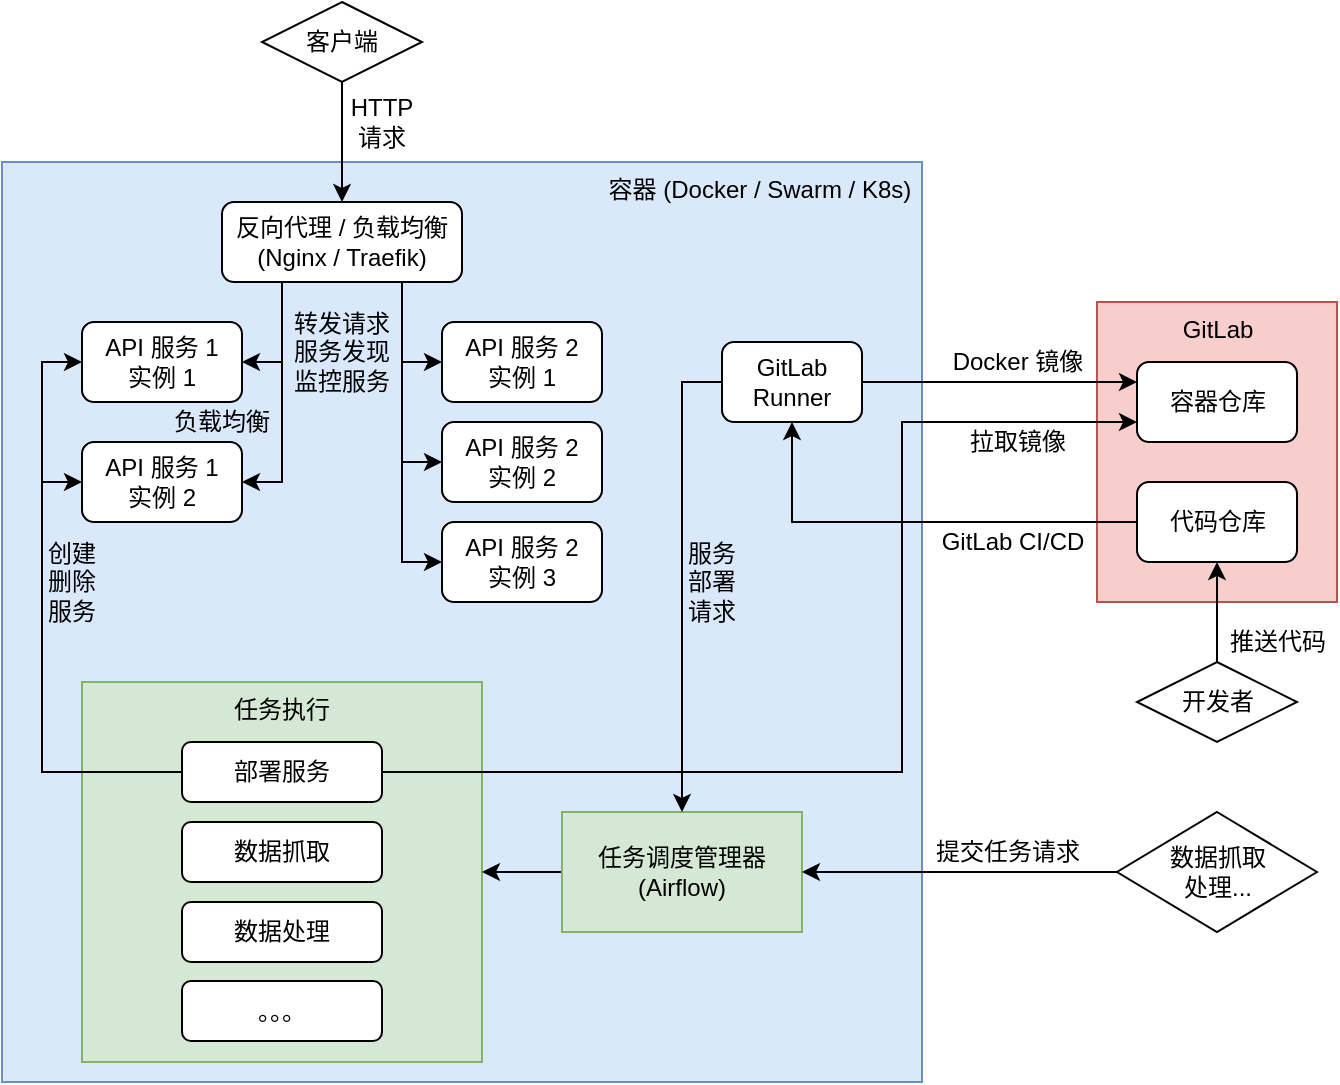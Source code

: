 <mxfile version="13.3.9" type="github">
  <diagram id="FX1fvMjgBzfTqih8M35x" name="第 1 页">
    <mxGraphModel dx="1298" dy="843" grid="1" gridSize="10" guides="1" tooltips="1" connect="1" arrows="1" fold="1" page="1" pageScale="1" pageWidth="827" pageHeight="1169" math="0" shadow="0">
      <root>
        <mxCell id="0" />
        <mxCell id="1" parent="0" />
        <mxCell id="7i-D-QitMW7KGan96A4C-1" value="容器 (Docker / Swarm / K8s)&amp;nbsp;" style="rounded=0;whiteSpace=wrap;html=1;align=right;labelPosition=center;verticalLabelPosition=middle;verticalAlign=top;fillColor=#dae8fc;strokeColor=#6c8ebf;" parent="1" vertex="1">
          <mxGeometry x="80" y="160" width="460" height="460" as="geometry" />
        </mxCell>
        <mxCell id="7i-D-QitMW7KGan96A4C-6" value="" style="edgeStyle=orthogonalEdgeStyle;rounded=0;orthogonalLoop=1;jettySize=auto;html=1;" parent="1" source="7i-D-QitMW7KGan96A4C-2" target="7i-D-QitMW7KGan96A4C-5" edge="1">
          <mxGeometry relative="1" as="geometry" />
        </mxCell>
        <mxCell id="7i-D-QitMW7KGan96A4C-2" value="客户端" style="rhombus;whiteSpace=wrap;html=1;" parent="1" vertex="1">
          <mxGeometry x="210" y="80" width="80" height="40" as="geometry" />
        </mxCell>
        <mxCell id="7i-D-QitMW7KGan96A4C-16" style="edgeStyle=orthogonalEdgeStyle;rounded=0;orthogonalLoop=1;jettySize=auto;html=1;exitX=0.25;exitY=1;exitDx=0;exitDy=0;entryX=1;entryY=0.5;entryDx=0;entryDy=0;" parent="1" source="7i-D-QitMW7KGan96A4C-5" target="7i-D-QitMW7KGan96A4C-11" edge="1">
          <mxGeometry relative="1" as="geometry" />
        </mxCell>
        <mxCell id="7i-D-QitMW7KGan96A4C-18" style="edgeStyle=orthogonalEdgeStyle;rounded=0;orthogonalLoop=1;jettySize=auto;html=1;exitX=0.25;exitY=1;exitDx=0;exitDy=0;entryX=1;entryY=0.5;entryDx=0;entryDy=0;" parent="1" source="7i-D-QitMW7KGan96A4C-5" target="7i-D-QitMW7KGan96A4C-12" edge="1">
          <mxGeometry relative="1" as="geometry" />
        </mxCell>
        <mxCell id="7i-D-QitMW7KGan96A4C-21" style="edgeStyle=orthogonalEdgeStyle;rounded=0;orthogonalLoop=1;jettySize=auto;html=1;exitX=0.75;exitY=1;exitDx=0;exitDy=0;entryX=0;entryY=0.5;entryDx=0;entryDy=0;" parent="1" source="7i-D-QitMW7KGan96A4C-5" target="7i-D-QitMW7KGan96A4C-13" edge="1">
          <mxGeometry relative="1" as="geometry" />
        </mxCell>
        <mxCell id="7i-D-QitMW7KGan96A4C-22" style="edgeStyle=orthogonalEdgeStyle;rounded=0;orthogonalLoop=1;jettySize=auto;html=1;exitX=0.75;exitY=1;exitDx=0;exitDy=0;entryX=0;entryY=0.5;entryDx=0;entryDy=0;" parent="1" source="7i-D-QitMW7KGan96A4C-5" target="7i-D-QitMW7KGan96A4C-14" edge="1">
          <mxGeometry relative="1" as="geometry" />
        </mxCell>
        <mxCell id="7i-D-QitMW7KGan96A4C-23" style="edgeStyle=orthogonalEdgeStyle;rounded=0;orthogonalLoop=1;jettySize=auto;html=1;exitX=0.75;exitY=1;exitDx=0;exitDy=0;entryX=0;entryY=0.5;entryDx=0;entryDy=0;" parent="1" source="7i-D-QitMW7KGan96A4C-5" target="7i-D-QitMW7KGan96A4C-15" edge="1">
          <mxGeometry relative="1" as="geometry" />
        </mxCell>
        <mxCell id="7i-D-QitMW7KGan96A4C-5" value="反向代理 / 负载均衡&lt;br&gt;(Nginx / Traefik)" style="rounded=1;whiteSpace=wrap;html=1;align=center;" parent="1" vertex="1">
          <mxGeometry x="190" y="180" width="120" height="40" as="geometry" />
        </mxCell>
        <mxCell id="7i-D-QitMW7KGan96A4C-7" value="HTTP 请求" style="text;html=1;strokeColor=none;fillColor=none;align=center;verticalAlign=middle;whiteSpace=wrap;rounded=0;" parent="1" vertex="1">
          <mxGeometry x="250" y="130" width="40" height="20" as="geometry" />
        </mxCell>
        <mxCell id="7i-D-QitMW7KGan96A4C-11" value="API 服务 1&lt;br&gt;实例 1" style="rounded=1;whiteSpace=wrap;html=1;align=center;" parent="1" vertex="1">
          <mxGeometry x="120" y="240" width="80" height="40" as="geometry" />
        </mxCell>
        <mxCell id="7i-D-QitMW7KGan96A4C-12" value="API 服务 1&lt;br&gt;实例 2" style="rounded=1;whiteSpace=wrap;html=1;align=center;" parent="1" vertex="1">
          <mxGeometry x="120" y="300" width="80" height="40" as="geometry" />
        </mxCell>
        <mxCell id="7i-D-QitMW7KGan96A4C-13" value="API 服务 2&lt;br&gt;实例 1" style="rounded=1;whiteSpace=wrap;html=1;align=center;" parent="1" vertex="1">
          <mxGeometry x="300" y="240" width="80" height="40" as="geometry" />
        </mxCell>
        <mxCell id="7i-D-QitMW7KGan96A4C-14" value="API 服务 2&lt;br&gt;实例 2" style="rounded=1;whiteSpace=wrap;html=1;align=center;" parent="1" vertex="1">
          <mxGeometry x="300" y="290" width="80" height="40" as="geometry" />
        </mxCell>
        <mxCell id="7i-D-QitMW7KGan96A4C-15" value="API 服务 2&lt;br&gt;实例 3" style="rounded=1;whiteSpace=wrap;html=1;align=center;" parent="1" vertex="1">
          <mxGeometry x="300" y="340" width="80" height="40" as="geometry" />
        </mxCell>
        <mxCell id="7i-D-QitMW7KGan96A4C-24" value="转发请求&lt;br&gt;服务发现&lt;br&gt;监控服务" style="text;html=1;strokeColor=none;fillColor=none;align=center;verticalAlign=middle;whiteSpace=wrap;rounded=0;" parent="1" vertex="1">
          <mxGeometry x="220" y="230" width="60" height="50" as="geometry" />
        </mxCell>
        <mxCell id="7i-D-QitMW7KGan96A4C-25" value="负载均衡" style="text;html=1;strokeColor=none;fillColor=none;align=center;verticalAlign=middle;whiteSpace=wrap;rounded=0;" parent="1" vertex="1">
          <mxGeometry x="160" y="280" width="60" height="20" as="geometry" />
        </mxCell>
        <mxCell id="7i-D-QitMW7KGan96A4C-26" value="任务执行" style="rounded=0;whiteSpace=wrap;html=1;align=center;verticalAlign=top;fillColor=#d5e8d4;strokeColor=#82b366;" parent="1" vertex="1">
          <mxGeometry x="120" y="420" width="200" height="190" as="geometry" />
        </mxCell>
        <mxCell id="7i-D-QitMW7KGan96A4C-50" style="edgeStyle=orthogonalEdgeStyle;rounded=0;orthogonalLoop=1;jettySize=auto;html=1;exitX=0;exitY=0.5;exitDx=0;exitDy=0;entryX=0;entryY=0.5;entryDx=0;entryDy=0;" parent="1" source="7i-D-QitMW7KGan96A4C-27" target="7i-D-QitMW7KGan96A4C-12" edge="1">
          <mxGeometry relative="1" as="geometry" />
        </mxCell>
        <mxCell id="7i-D-QitMW7KGan96A4C-51" style="edgeStyle=orthogonalEdgeStyle;rounded=0;orthogonalLoop=1;jettySize=auto;html=1;exitX=0;exitY=0.5;exitDx=0;exitDy=0;entryX=0;entryY=0.5;entryDx=0;entryDy=0;" parent="1" source="7i-D-QitMW7KGan96A4C-27" target="7i-D-QitMW7KGan96A4C-11" edge="1">
          <mxGeometry relative="1" as="geometry" />
        </mxCell>
        <mxCell id="7i-D-QitMW7KGan96A4C-27" value="部署服务" style="rounded=1;whiteSpace=wrap;html=1;align=center;" parent="1" vertex="1">
          <mxGeometry x="170" y="450" width="100" height="30" as="geometry" />
        </mxCell>
        <mxCell id="7i-D-QitMW7KGan96A4C-30" value="数据抓取" style="rounded=1;whiteSpace=wrap;html=1;align=center;" parent="1" vertex="1">
          <mxGeometry x="170" y="490" width="100" height="30" as="geometry" />
        </mxCell>
        <mxCell id="7i-D-QitMW7KGan96A4C-31" value="数据处理" style="rounded=1;whiteSpace=wrap;html=1;align=center;" parent="1" vertex="1">
          <mxGeometry x="170" y="530" width="100" height="30" as="geometry" />
        </mxCell>
        <mxCell id="7i-D-QitMW7KGan96A4C-32" value="。。。" style="rounded=1;whiteSpace=wrap;html=1;align=center;" parent="1" vertex="1">
          <mxGeometry x="170" y="569.5" width="100" height="30" as="geometry" />
        </mxCell>
        <mxCell id="7i-D-QitMW7KGan96A4C-35" value="" style="edgeStyle=orthogonalEdgeStyle;rounded=0;orthogonalLoop=1;jettySize=auto;html=1;entryX=1;entryY=0.5;entryDx=0;entryDy=0;" parent="1" source="7i-D-QitMW7KGan96A4C-33" target="7i-D-QitMW7KGan96A4C-26" edge="1">
          <mxGeometry relative="1" as="geometry">
            <mxPoint x="350" y="550" as="targetPoint" />
          </mxGeometry>
        </mxCell>
        <mxCell id="7i-D-QitMW7KGan96A4C-33" value="任务调度管理器&lt;br&gt;(Airflow)" style="rounded=0;whiteSpace=wrap;html=1;align=center;fillColor=#d5e8d4;strokeColor=#82b366;" parent="1" vertex="1">
          <mxGeometry x="360" y="485" width="120" height="60" as="geometry" />
        </mxCell>
        <mxCell id="7i-D-QitMW7KGan96A4C-36" value="GitLab Runner" style="rounded=1;whiteSpace=wrap;html=1;align=center;" parent="1" vertex="1">
          <mxGeometry x="440" y="250" width="70" height="40" as="geometry" />
        </mxCell>
        <mxCell id="7i-D-QitMW7KGan96A4C-54" value="GitLab Runner" style="rounded=1;whiteSpace=wrap;html=1;align=center;" parent="1" vertex="1">
          <mxGeometry x="627.5" y="250" width="70" height="50" as="geometry" />
        </mxCell>
        <mxCell id="7i-D-QitMW7KGan96A4C-38" value="GitLab" style="rounded=0;whiteSpace=wrap;html=1;align=center;verticalAlign=top;fillColor=#f8cecc;strokeColor=#b85450;" parent="1" vertex="1">
          <mxGeometry x="627.5" y="230" width="120" height="150" as="geometry" />
        </mxCell>
        <mxCell id="7i-D-QitMW7KGan96A4C-39" value="容器仓库" style="rounded=1;whiteSpace=wrap;html=1;align=center;" parent="1" vertex="1">
          <mxGeometry x="647.5" y="260" width="80" height="40" as="geometry" />
        </mxCell>
        <mxCell id="7i-D-QitMW7KGan96A4C-58" style="edgeStyle=orthogonalEdgeStyle;rounded=0;orthogonalLoop=1;jettySize=auto;html=1;exitX=0;exitY=0.5;exitDx=0;exitDy=0;entryX=0.5;entryY=1;entryDx=0;entryDy=0;" parent="1" source="7i-D-QitMW7KGan96A4C-40" target="7i-D-QitMW7KGan96A4C-36" edge="1">
          <mxGeometry relative="1" as="geometry" />
        </mxCell>
        <mxCell id="7i-D-QitMW7KGan96A4C-40" value="代码仓库" style="rounded=1;whiteSpace=wrap;html=1;align=center;" parent="1" vertex="1">
          <mxGeometry x="647.5" y="320" width="80" height="40" as="geometry" />
        </mxCell>
        <mxCell id="7i-D-QitMW7KGan96A4C-43" style="edgeStyle=orthogonalEdgeStyle;rounded=0;orthogonalLoop=1;jettySize=auto;html=1;entryX=0.5;entryY=1;entryDx=0;entryDy=0;" parent="1" source="7i-D-QitMW7KGan96A4C-42" target="7i-D-QitMW7KGan96A4C-40" edge="1">
          <mxGeometry relative="1" as="geometry" />
        </mxCell>
        <mxCell id="7i-D-QitMW7KGan96A4C-42" value="开发者" style="rhombus;whiteSpace=wrap;html=1;" parent="1" vertex="1">
          <mxGeometry x="647.5" y="410" width="80" height="40" as="geometry" />
        </mxCell>
        <mxCell id="7i-D-QitMW7KGan96A4C-44" value="推送代码" style="text;html=1;strokeColor=none;fillColor=none;align=center;verticalAlign=middle;whiteSpace=wrap;rounded=0;" parent="1" vertex="1">
          <mxGeometry x="687.5" y="390" width="60" height="20" as="geometry" />
        </mxCell>
        <mxCell id="7i-D-QitMW7KGan96A4C-46" value="" style="edgeStyle=orthogonalEdgeStyle;rounded=0;orthogonalLoop=1;jettySize=auto;html=1;entryX=1;entryY=0.5;entryDx=0;entryDy=0;exitX=0;exitY=0.5;exitDx=0;exitDy=0;" parent="1" source="7i-D-QitMW7KGan96A4C-45" target="7i-D-QitMW7KGan96A4C-33" edge="1">
          <mxGeometry relative="1" as="geometry" />
        </mxCell>
        <mxCell id="7i-D-QitMW7KGan96A4C-45" value="数据抓取&lt;br&gt;处理..." style="rhombus;whiteSpace=wrap;html=1;" parent="1" vertex="1">
          <mxGeometry x="637.5" y="485" width="100" height="60" as="geometry" />
        </mxCell>
        <mxCell id="7i-D-QitMW7KGan96A4C-49" value="拉取镜像" style="text;html=1;strokeColor=none;fillColor=none;align=center;verticalAlign=middle;whiteSpace=wrap;rounded=0;" parent="1" vertex="1">
          <mxGeometry x="552.5" y="290" width="70" height="20" as="geometry" />
        </mxCell>
        <mxCell id="7i-D-QitMW7KGan96A4C-52" value="创建删除服务" style="text;html=1;strokeColor=none;fillColor=none;align=center;verticalAlign=middle;whiteSpace=wrap;rounded=0;" parent="1" vertex="1">
          <mxGeometry x="100" y="360" width="30" height="20" as="geometry" />
        </mxCell>
        <mxCell id="7i-D-QitMW7KGan96A4C-53" style="edgeStyle=orthogonalEdgeStyle;rounded=0;orthogonalLoop=1;jettySize=auto;html=1;exitX=1;exitY=0.5;exitDx=0;exitDy=0;entryX=0;entryY=0.75;entryDx=0;entryDy=0;" parent="1" source="7i-D-QitMW7KGan96A4C-27" target="7i-D-QitMW7KGan96A4C-39" edge="1">
          <mxGeometry relative="1" as="geometry">
            <Array as="points">
              <mxPoint x="530" y="465" />
              <mxPoint x="530" y="290" />
            </Array>
          </mxGeometry>
        </mxCell>
        <mxCell id="7i-D-QitMW7KGan96A4C-55" value="" style="edgeStyle=orthogonalEdgeStyle;rounded=0;orthogonalLoop=1;jettySize=auto;html=1;entryX=0;entryY=0.25;entryDx=0;entryDy=0;" parent="1" source="7i-D-QitMW7KGan96A4C-36" target="7i-D-QitMW7KGan96A4C-39" edge="1">
          <mxGeometry relative="1" as="geometry" />
        </mxCell>
        <mxCell id="7i-D-QitMW7KGan96A4C-57" value="Docker 镜像" style="text;html=1;strokeColor=none;fillColor=none;align=center;verticalAlign=middle;whiteSpace=wrap;rounded=0;" parent="1" vertex="1">
          <mxGeometry x="552.5" y="250" width="70" height="20" as="geometry" />
        </mxCell>
        <mxCell id="7i-D-QitMW7KGan96A4C-59" style="edgeStyle=orthogonalEdgeStyle;rounded=0;orthogonalLoop=1;jettySize=auto;html=1;exitX=0;exitY=0.5;exitDx=0;exitDy=0;entryX=0.5;entryY=0;entryDx=0;entryDy=0;" parent="1" source="7i-D-QitMW7KGan96A4C-36" target="7i-D-QitMW7KGan96A4C-33" edge="1">
          <mxGeometry relative="1" as="geometry">
            <mxPoint x="490" y="270" as="sourcePoint" />
            <mxPoint x="470.0" y="390" as="targetPoint" />
          </mxGeometry>
        </mxCell>
        <mxCell id="7i-D-QitMW7KGan96A4C-60" value="GitLab CI/CD" style="text;html=1;strokeColor=none;fillColor=none;align=center;verticalAlign=middle;whiteSpace=wrap;rounded=0;" parent="1" vertex="1">
          <mxGeometry x="547.5" y="340" width="75" height="20" as="geometry" />
        </mxCell>
        <mxCell id="7i-D-QitMW7KGan96A4C-63" value="服务部署请求" style="text;html=1;strokeColor=none;fillColor=none;align=center;verticalAlign=middle;whiteSpace=wrap;rounded=0;" parent="1" vertex="1">
          <mxGeometry x="420" y="360" width="30" height="20" as="geometry" />
        </mxCell>
        <mxCell id="7i-D-QitMW7KGan96A4C-47" value="提交任务请求" style="text;html=1;strokeColor=none;fillColor=none;align=center;verticalAlign=middle;whiteSpace=wrap;rounded=0;" parent="1" vertex="1">
          <mxGeometry x="542.5" y="495" width="80" height="20" as="geometry" />
        </mxCell>
      </root>
    </mxGraphModel>
  </diagram>
</mxfile>
